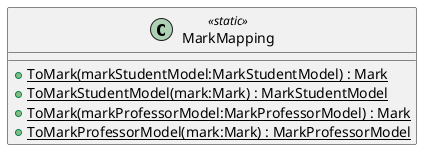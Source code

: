@startuml
class MarkMapping <<static>> {
    + {static} ToMark(markStudentModel:MarkStudentModel) : Mark
    + {static} ToMarkStudentModel(mark:Mark) : MarkStudentModel
    + {static} ToMark(markProfessorModel:MarkProfessorModel) : Mark
    + {static} ToMarkProfessorModel(mark:Mark) : MarkProfessorModel
}
@enduml
